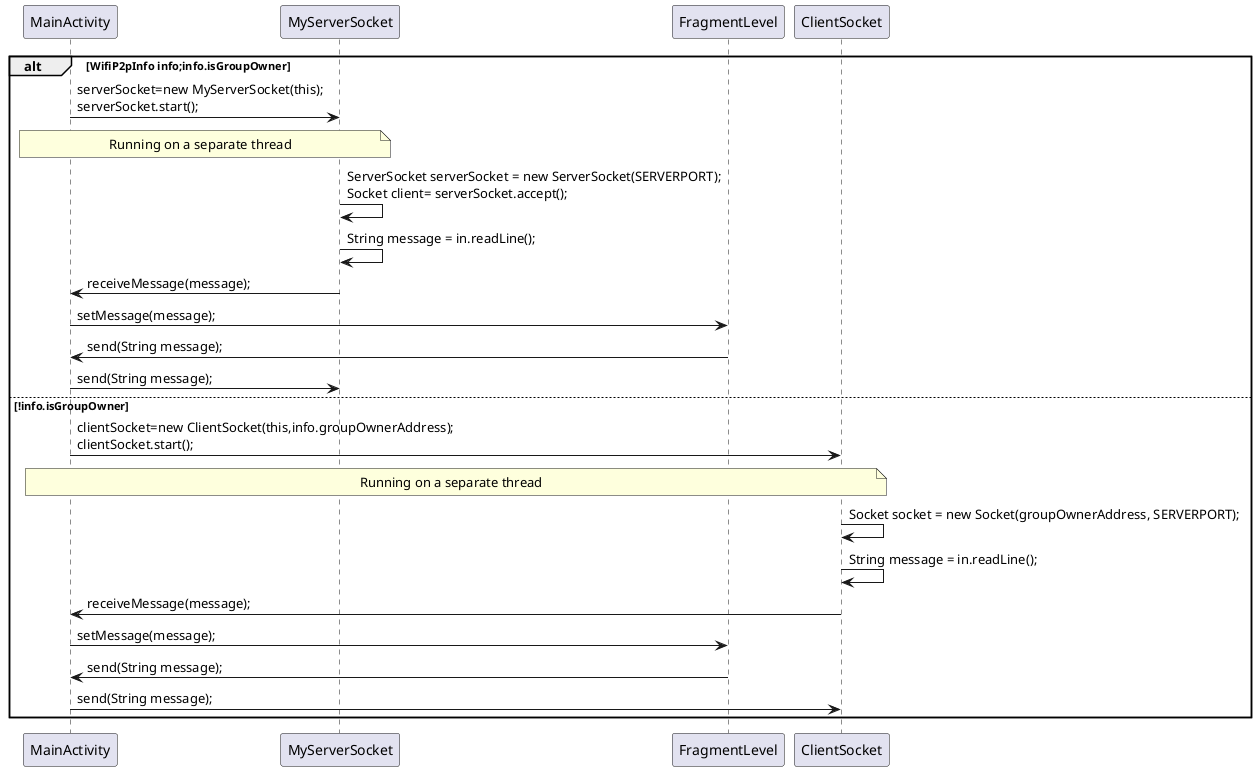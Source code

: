 @startuml
alt WifiP2pInfo info;info.isGroupOwner
    MainActivity-> MyServerSocket:serverSocket=new MyServerSocket(this);\nserverSocket.start();
    note over MainActivity, MyServerSocket
    Running on a separate thread
    end note
    MyServerSocket-> MyServerSocket: ServerSocket serverSocket = new ServerSocket(SERVERPORT);\nSocket client= serverSocket.accept();
    MyServerSocket->MyServerSocket: String message = in.readLine();
    MyServerSocket->MainActivity: receiveMessage(message);
    MainActivity->FragmentLevel: setMessage(message);
    FragmentLevel->MainActivity: send(String message);
    MainActivity->MyServerSocket: send(String message);
else !info.isGroupOwner
    MainActivity-> ClientSocket:clientSocket=new ClientSocket(this,info.groupOwnerAddress);\nclientSocket.start();
     note over MainActivity, ClientSocket
        Running on a separate thread
     end note
    ClientSocket->ClientSocket: Socket socket = new Socket(groupOwnerAddress, SERVERPORT);
    ClientSocket->ClientSocket: String message = in.readLine();
    ClientSocket->MainActivity: receiveMessage(message);
    MainActivity->FragmentLevel: setMessage(message);
    FragmentLevel->MainActivity: send(String message);
    MainActivity->ClientSocket: send(String message);
end


@enduml